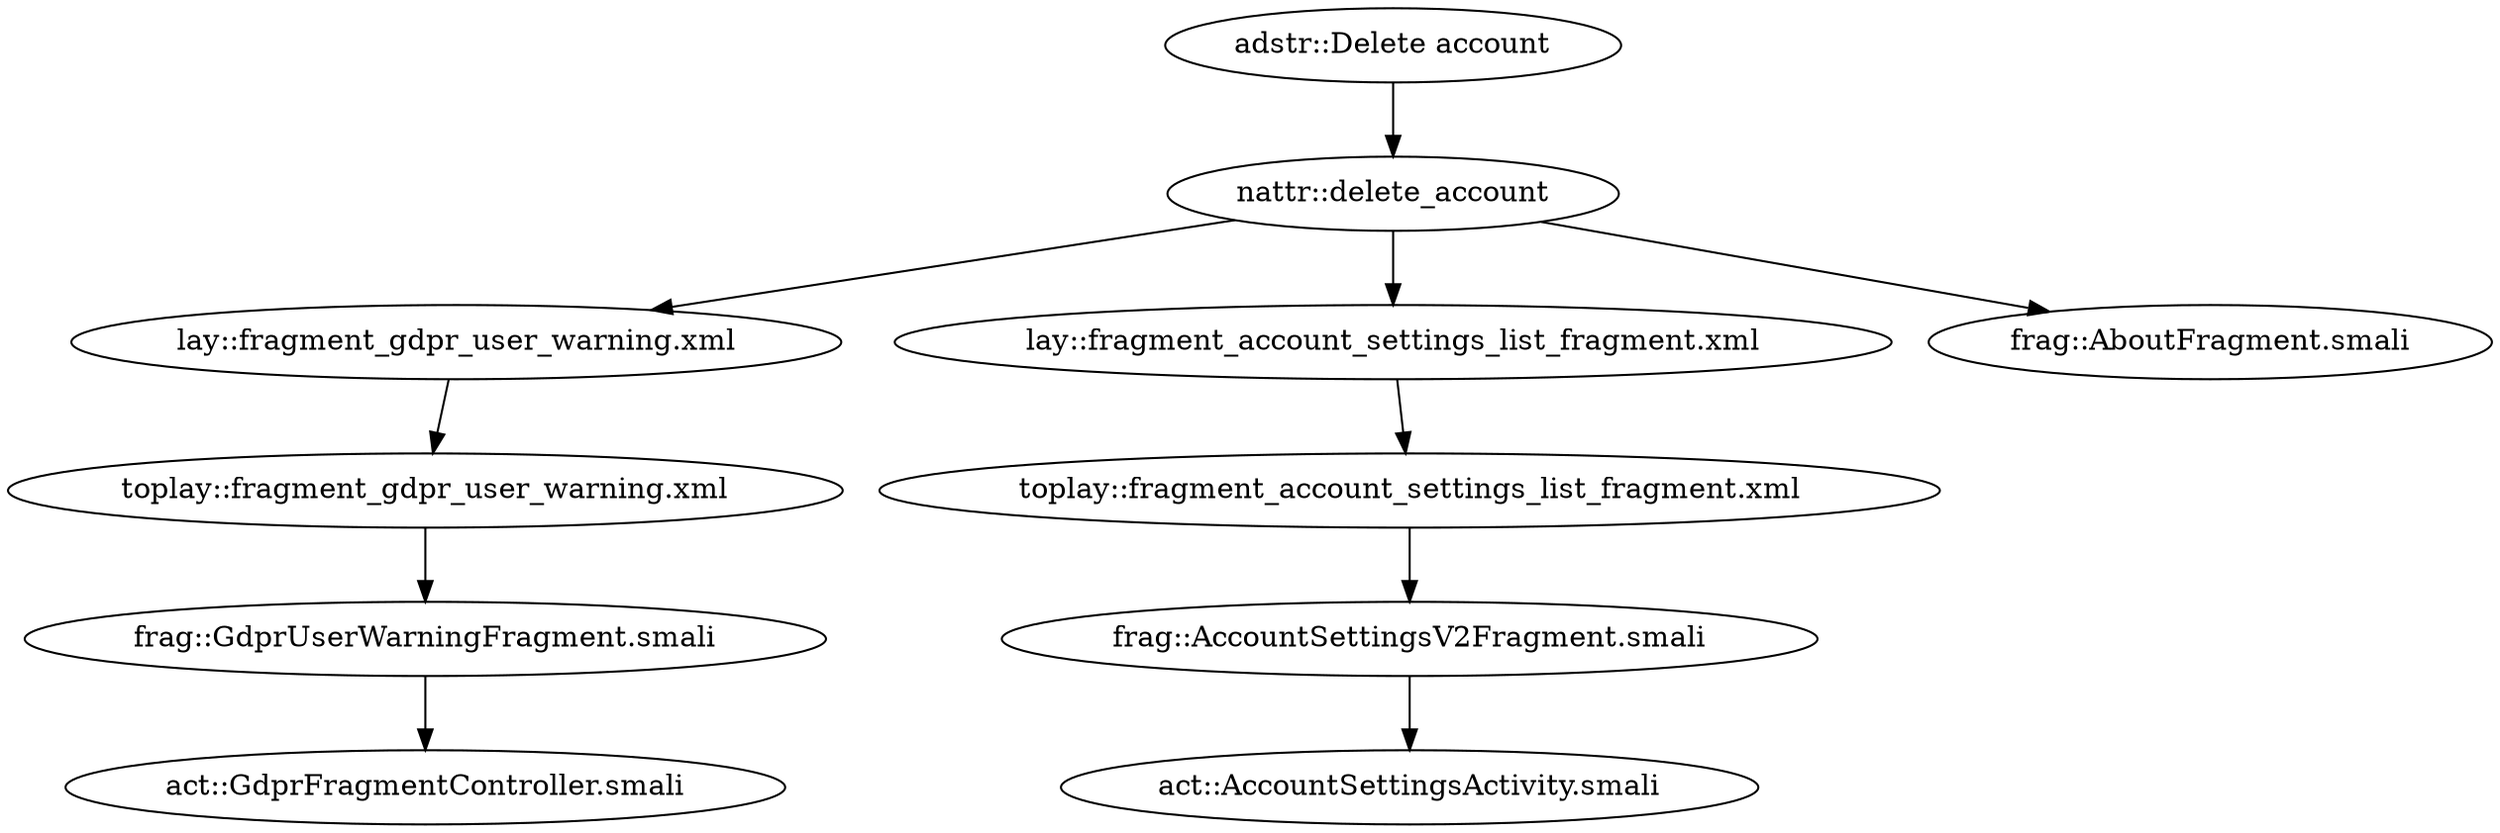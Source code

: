 digraph G {
"adstr::Delete account" -> "nattr::delete_account"
"nattr::delete_account" -> "lay::fragment_gdpr_user_warning.xml"
"nattr::delete_account" -> "lay::fragment_account_settings_list_fragment.xml"
"nattr::delete_account" -> "frag::AboutFragment.smali"
"lay::fragment_gdpr_user_warning.xml" -> "toplay::fragment_gdpr_user_warning.xml"
"lay::fragment_account_settings_list_fragment.xml" -> "toplay::fragment_account_settings_list_fragment.xml"
"toplay::fragment_gdpr_user_warning.xml" -> "frag::GdprUserWarningFragment.smali"
"toplay::fragment_account_settings_list_fragment.xml" -> "frag::AccountSettingsV2Fragment.smali"
"frag::GdprUserWarningFragment.smali" -> "act::GdprFragmentController.smali"
"frag::AccountSettingsV2Fragment.smali" -> "act::AccountSettingsActivity.smali"
}
